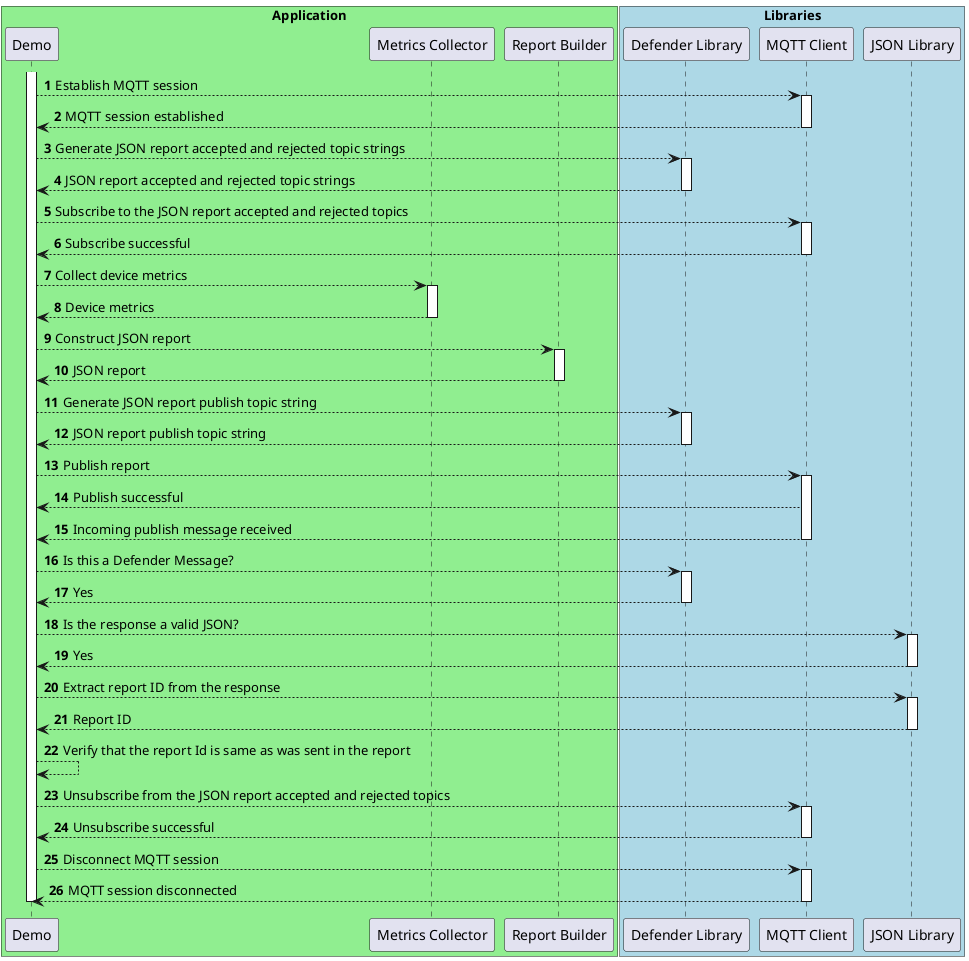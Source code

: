 @startuml
autonumber

box "Application" #LightGreen
    participant "Demo" as Demo
    participant "Metrics Collector" as Metrics
    participant "Report Builder" as Report
end box

box "Libraries" #LightBlue
    participant "Defender Library" as Defender
    participant "MQTT Client" as MQTT
    participant "JSON Library" as JSON
end box

activate Demo
Demo --> MQTT : Establish MQTT session

activate MQTT
MQTT --> Demo : MQTT session established
deactivate MQTT

Demo --> Defender : Generate JSON report accepted and rejected topic strings
activate Defender
Defender --> Demo : JSON report accepted and rejected topic strings
deactivate Defender

Demo --> MQTT : Subscribe to the JSON report accepted and rejected topics
activate MQTT
MQTT --> Demo : Subscribe successful
deactivate MQTT

Demo --> Metrics : Collect device metrics
activate Metrics
Metrics --> Demo : Device metrics
deactivate Metrics

Demo --> Report : Construct JSON report
activate Report
Report --> Demo : JSON report
deactivate Report

Demo --> Defender : Generate JSON report publish topic string
activate Defender
Defender --> Demo :  JSON report publish topic string
deactivate Defender

Demo --> MQTT : Publish report
activate MQTT
MQTT --> Demo : Publish successful
MQTT --> Demo : Incoming publish message received
deactivate MQTT

Demo --> Defender : Is this a Defender Message?
activate Defender
Defender ---> Demo : Yes
deactivate Defender

Demo --> JSON : Is the response a valid JSON?
activate JSON
JSON --> Demo : Yes
deactivate JSON

Demo --> JSON : Extract report ID from the response
activate JSON
JSON --> Demo : Report ID
deactivate JSON

Demo --> Demo : Verify that the report Id is same as was sent in the report

Demo --> MQTT : Unsubscribe from the JSON report accepted and rejected topics
activate MQTT
MQTT --> Demo : Unsubscribe successful
deactivate MQTT

Demo --> MQTT : Disconnect MQTT session
activate MQTT
MQTT --> Demo : MQTT session disconnected
deactivate MQTT

deactivate Demo

@enduml
